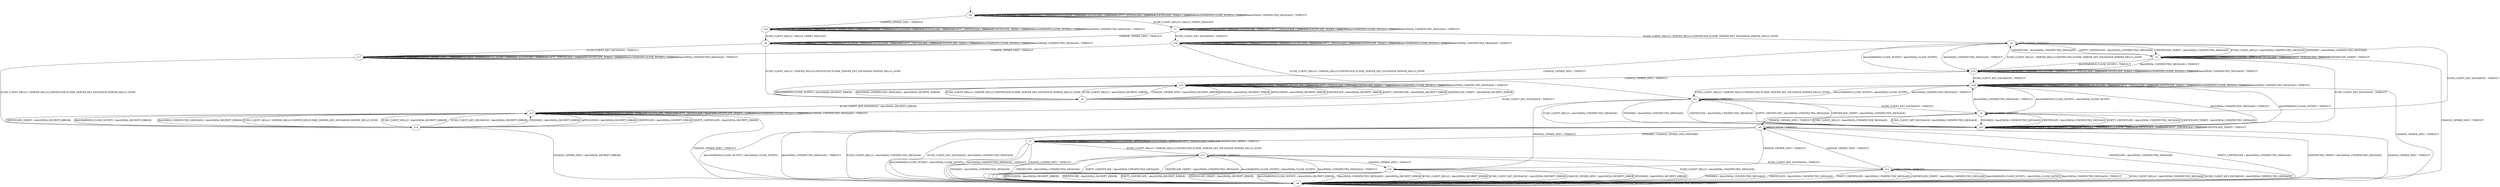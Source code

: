 digraph h6 {
s0 [label="s0"];
s1 [label="s1"];
s22 [label="s22"];
s2 [label="s2"];
s8 [label="s8"];
s19 [label="s19"];
s3 [label="s3"];
s4 [label="s4"];
s5 [label="s5"];
s15 [label="s15"];
s17 [label="s17"];
s6 [label="s6"];
s9 [label="s9"];
s13 [label="s13"];
s16 [label="s16"];
s18 [label="s18"];
s20 [label="s20"];
s7 [label="s7"];
s10 [label="s10"];
s14 [label="s14"];
s21 [label="s21"];
s11 [label="s11"];
s12 [label="s12"];
s0 -> s1 [label="ECDH_CLIENT_HELLO / HELLO_VERIFY_REQUEST"];
s0 -> s0 [label="ECDH_CLIENT_KEY_EXCHANGE / TIMEOUT"];
s0 -> s22 [label="CHANGE_CIPHER_SPEC / TIMEOUT"];
s0 -> s0 [label="FINISHED / TIMEOUT"];
s0 -> s0 [label="APPLICATION / TIMEOUT"];
s0 -> s0 [label="CERTIFICATE / TIMEOUT"];
s0 -> s0 [label="EMPTY_CERTIFICATE / TIMEOUT"];
s0 -> s0 [label="CERTIFICATE_VERIFY / TIMEOUT"];
s0 -> s0 [label="Alert(WARNING,CLOSE_NOTIFY) / TIMEOUT"];
s0 -> s0 [label="Alert(FATAL,UNEXPECTED_MESSAGE) / TIMEOUT"];
s1 -> s2 [label="ECDH_CLIENT_HELLO / SERVER_HELLO,CERTIFICATE,ECDHE_SERVER_KEY_EXCHANGE,SERVER_HELLO_DONE"];
s1 -> s19 [label="ECDH_CLIENT_KEY_EXCHANGE / TIMEOUT"];
s1 -> s8 [label="CHANGE_CIPHER_SPEC / TIMEOUT"];
s1 -> s1 [label="FINISHED / TIMEOUT"];
s1 -> s1 [label="APPLICATION / TIMEOUT"];
s1 -> s1 [label="CERTIFICATE / TIMEOUT"];
s1 -> s1 [label="EMPTY_CERTIFICATE / TIMEOUT"];
s1 -> s1 [label="CERTIFICATE_VERIFY / TIMEOUT"];
s1 -> s1 [label="Alert(WARNING,CLOSE_NOTIFY) / TIMEOUT"];
s1 -> s1 [label="Alert(FATAL,UNEXPECTED_MESSAGE) / TIMEOUT"];
s22 -> s8 [label="ECDH_CLIENT_HELLO / HELLO_VERIFY_REQUEST"];
s22 -> s22 [label="ECDH_CLIENT_KEY_EXCHANGE / TIMEOUT"];
s22 -> s22 [label="CHANGE_CIPHER_SPEC / TIMEOUT"];
s22 -> s22 [label="FINISHED / TIMEOUT"];
s22 -> s22 [label="APPLICATION / TIMEOUT"];
s22 -> s22 [label="CERTIFICATE / TIMEOUT"];
s22 -> s22 [label="EMPTY_CERTIFICATE / TIMEOUT"];
s22 -> s22 [label="CERTIFICATE_VERIFY / TIMEOUT"];
s22 -> s22 [label="Alert(WARNING,CLOSE_NOTIFY) / TIMEOUT"];
s22 -> s22 [label="Alert(FATAL,UNEXPECTED_MESSAGE) / TIMEOUT"];
s2 -> s3 [label="ECDH_CLIENT_HELLO / Alert(FATAL,UNEXPECTED_MESSAGE)"];
s2 -> s4 [label="ECDH_CLIENT_KEY_EXCHANGE / TIMEOUT"];
s2 -> s5 [label="CHANGE_CIPHER_SPEC / TIMEOUT"];
s2 -> s3 [label="FINISHED / Alert(FATAL,UNEXPECTED_MESSAGE)"];
s2 -> s2 [label="APPLICATION / TIMEOUT"];
s2 -> s3 [label="CERTIFICATE / Alert(FATAL,UNEXPECTED_MESSAGE)"];
s2 -> s3 [label="EMPTY_CERTIFICATE / Alert(FATAL,UNEXPECTED_MESSAGE)"];
s2 -> s3 [label="CERTIFICATE_VERIFY / Alert(FATAL,UNEXPECTED_MESSAGE)"];
s2 -> s15 [label="Alert(WARNING,CLOSE_NOTIFY) / Alert(FATAL,CLOSE_NOTIFY)"];
s2 -> s15 [label="Alert(FATAL,UNEXPECTED_MESSAGE) / TIMEOUT"];
s8 -> s5 [label="ECDH_CLIENT_HELLO / SERVER_HELLO,CERTIFICATE,ECDHE_SERVER_KEY_EXCHANGE,SERVER_HELLO_DONE"];
s8 -> s17 [label="ECDH_CLIENT_KEY_EXCHANGE / TIMEOUT"];
s8 -> s8 [label="CHANGE_CIPHER_SPEC / TIMEOUT"];
s8 -> s8 [label="FINISHED / TIMEOUT"];
s8 -> s8 [label="APPLICATION / TIMEOUT"];
s8 -> s8 [label="CERTIFICATE / TIMEOUT"];
s8 -> s8 [label="EMPTY_CERTIFICATE / TIMEOUT"];
s8 -> s8 [label="CERTIFICATE_VERIFY / TIMEOUT"];
s8 -> s8 [label="Alert(WARNING,CLOSE_NOTIFY) / TIMEOUT"];
s8 -> s8 [label="Alert(FATAL,UNEXPECTED_MESSAGE) / TIMEOUT"];
s19 -> s21 [label="ECDH_CLIENT_HELLO / SERVER_HELLO,CERTIFICATE,ECDHE_SERVER_KEY_EXCHANGE,SERVER_HELLO_DONE"];
s19 -> s19 [label="ECDH_CLIENT_KEY_EXCHANGE / TIMEOUT"];
s19 -> s17 [label="CHANGE_CIPHER_SPEC / TIMEOUT"];
s19 -> s19 [label="FINISHED / TIMEOUT"];
s19 -> s19 [label="APPLICATION / TIMEOUT"];
s19 -> s19 [label="CERTIFICATE / TIMEOUT"];
s19 -> s19 [label="EMPTY_CERTIFICATE / TIMEOUT"];
s19 -> s19 [label="CERTIFICATE_VERIFY / TIMEOUT"];
s19 -> s19 [label="Alert(WARNING,CLOSE_NOTIFY) / TIMEOUT"];
s19 -> s19 [label="Alert(FATAL,UNEXPECTED_MESSAGE) / TIMEOUT"];
s3 -> s3 [label="ECDH_CLIENT_HELLO / TIMEOUT"];
s3 -> s20 [label="ECDH_CLIENT_KEY_EXCHANGE / TIMEOUT"];
s3 -> s9 [label="CHANGE_CIPHER_SPEC / TIMEOUT"];
s3 -> s3 [label="FINISHED / TIMEOUT"];
s3 -> s3 [label="APPLICATION / TIMEOUT"];
s3 -> s3 [label="CERTIFICATE / TIMEOUT"];
s3 -> s3 [label="EMPTY_CERTIFICATE / TIMEOUT"];
s3 -> s3 [label="CERTIFICATE_VERIFY / TIMEOUT"];
s3 -> s15 [label="Alert(WARNING,CLOSE_NOTIFY) / TIMEOUT"];
s3 -> s15 [label="Alert(FATAL,UNEXPECTED_MESSAGE) / TIMEOUT"];
s4 -> s20 [label="ECDH_CLIENT_HELLO / Alert(FATAL,UNEXPECTED_MESSAGE)"];
s4 -> s20 [label="ECDH_CLIENT_KEY_EXCHANGE / Alert(FATAL,UNEXPECTED_MESSAGE)"];
s4 -> s6 [label="CHANGE_CIPHER_SPEC / TIMEOUT"];
s4 -> s20 [label="FINISHED / Alert(FATAL,UNEXPECTED_MESSAGE)"];
s4 -> s4 [label="APPLICATION / TIMEOUT"];
s4 -> s20 [label="CERTIFICATE / Alert(FATAL,UNEXPECTED_MESSAGE)"];
s4 -> s20 [label="EMPTY_CERTIFICATE / Alert(FATAL,UNEXPECTED_MESSAGE)"];
s4 -> s20 [label="CERTIFICATE_VERIFY / Alert(FATAL,UNEXPECTED_MESSAGE)"];
s4 -> s18 [label="Alert(WARNING,CLOSE_NOTIFY) / Alert(FATAL,CLOSE_NOTIFY)"];
s4 -> s18 [label="Alert(FATAL,UNEXPECTED_MESSAGE) / TIMEOUT"];
s5 -> s16 [label="ECDH_CLIENT_HELLO / Alert(FATAL,DECRYPT_ERROR)"];
s5 -> s13 [label="ECDH_CLIENT_KEY_EXCHANGE / Alert(FATAL,DECRYPT_ERROR)"];
s5 -> s16 [label="CHANGE_CIPHER_SPEC / Alert(FATAL,DECRYPT_ERROR)"];
s5 -> s16 [label="FINISHED / Alert(FATAL,DECRYPT_ERROR)"];
s5 -> s16 [label="APPLICATION / Alert(FATAL,DECRYPT_ERROR)"];
s5 -> s16 [label="CERTIFICATE / Alert(FATAL,DECRYPT_ERROR)"];
s5 -> s16 [label="EMPTY_CERTIFICATE / Alert(FATAL,DECRYPT_ERROR)"];
s5 -> s16 [label="CERTIFICATE_VERIFY / Alert(FATAL,DECRYPT_ERROR)"];
s5 -> s16 [label="Alert(WARNING,CLOSE_NOTIFY) / Alert(FATAL,DECRYPT_ERROR)"];
s5 -> s16 [label="Alert(FATAL,UNEXPECTED_MESSAGE) / Alert(FATAL,DECRYPT_ERROR)"];
s15 -> s2 [label="ECDH_CLIENT_HELLO / SERVER_HELLO,CERTIFICATE,ECDHE_SERVER_KEY_EXCHANGE,SERVER_HELLO_DONE"];
s15 -> s18 [label="ECDH_CLIENT_KEY_EXCHANGE / TIMEOUT"];
s15 -> s16 [label="CHANGE_CIPHER_SPEC / TIMEOUT"];
s15 -> s15 [label="FINISHED / TIMEOUT"];
s15 -> s15 [label="APPLICATION / TIMEOUT"];
s15 -> s15 [label="CERTIFICATE / TIMEOUT"];
s15 -> s15 [label="EMPTY_CERTIFICATE / TIMEOUT"];
s15 -> s15 [label="CERTIFICATE_VERIFY / TIMEOUT"];
s15 -> s15 [label="Alert(WARNING,CLOSE_NOTIFY) / TIMEOUT"];
s15 -> s15 [label="Alert(FATAL,UNEXPECTED_MESSAGE) / TIMEOUT"];
s17 -> s14 [label="ECDH_CLIENT_HELLO / SERVER_HELLO,CERTIFICATE,ECDHE_SERVER_KEY_EXCHANGE,SERVER_HELLO_DONE"];
s17 -> s17 [label="ECDH_CLIENT_KEY_EXCHANGE / TIMEOUT"];
s17 -> s17 [label="CHANGE_CIPHER_SPEC / TIMEOUT"];
s17 -> s17 [label="FINISHED / TIMEOUT"];
s17 -> s17 [label="APPLICATION / TIMEOUT"];
s17 -> s17 [label="CERTIFICATE / TIMEOUT"];
s17 -> s17 [label="EMPTY_CERTIFICATE / TIMEOUT"];
s17 -> s17 [label="CERTIFICATE_VERIFY / TIMEOUT"];
s17 -> s17 [label="Alert(WARNING,CLOSE_NOTIFY) / TIMEOUT"];
s17 -> s17 [label="Alert(FATAL,UNEXPECTED_MESSAGE) / TIMEOUT"];
s6 -> s9 [label="ECDH_CLIENT_HELLO / Alert(FATAL,UNEXPECTED_MESSAGE)"];
s6 -> s9 [label="ECDH_CLIENT_KEY_EXCHANGE / Alert(FATAL,UNEXPECTED_MESSAGE)"];
s6 -> s10 [label="CHANGE_CIPHER_SPEC / TIMEOUT"];
s6 -> s7 [label="FINISHED / CHANGE_CIPHER_SPEC,FINISHED"];
s6 -> s6 [label="APPLICATION / TIMEOUT"];
s6 -> s9 [label="CERTIFICATE / Alert(FATAL,UNEXPECTED_MESSAGE)"];
s6 -> s9 [label="EMPTY_CERTIFICATE / Alert(FATAL,UNEXPECTED_MESSAGE)"];
s6 -> s9 [label="CERTIFICATE_VERIFY / Alert(FATAL,UNEXPECTED_MESSAGE)"];
s6 -> s9 [label="Alert(WARNING,CLOSE_NOTIFY) / Alert(FATAL,CLOSE_NOTIFY)"];
s6 -> s9 [label="Alert(FATAL,UNEXPECTED_MESSAGE) / TIMEOUT"];
s9 -> s9 [label="ECDH_CLIENT_HELLO / TIMEOUT"];
s9 -> s9 [label="ECDH_CLIENT_KEY_EXCHANGE / TIMEOUT"];
s9 -> s9 [label="CHANGE_CIPHER_SPEC / TIMEOUT"];
s9 -> s9 [label="FINISHED / TIMEOUT"];
s9 -> s9 [label="APPLICATION / TIMEOUT"];
s9 -> s9 [label="CERTIFICATE / TIMEOUT"];
s9 -> s9 [label="EMPTY_CERTIFICATE / TIMEOUT"];
s9 -> s9 [label="CERTIFICATE_VERIFY / TIMEOUT"];
s9 -> s9 [label="Alert(WARNING,CLOSE_NOTIFY) / TIMEOUT"];
s9 -> s9 [label="Alert(FATAL,UNEXPECTED_MESSAGE) / TIMEOUT"];
s13 -> s14 [label="ECDH_CLIENT_HELLO / SERVER_HELLO,CERTIFICATE,ECDHE_SERVER_KEY_EXCHANGE,SERVER_HELLO_DONE"];
s13 -> s13 [label="ECDH_CLIENT_KEY_EXCHANGE / TIMEOUT"];
s13 -> s9 [label="CHANGE_CIPHER_SPEC / TIMEOUT"];
s13 -> s13 [label="FINISHED / TIMEOUT"];
s13 -> s13 [label="APPLICATION / TIMEOUT"];
s13 -> s13 [label="CERTIFICATE / TIMEOUT"];
s13 -> s13 [label="EMPTY_CERTIFICATE / TIMEOUT"];
s13 -> s13 [label="CERTIFICATE_VERIFY / TIMEOUT"];
s13 -> s13 [label="Alert(WARNING,CLOSE_NOTIFY) / TIMEOUT"];
s13 -> s13 [label="Alert(FATAL,UNEXPECTED_MESSAGE) / TIMEOUT"];
s16 -> s5 [label="ECDH_CLIENT_HELLO / SERVER_HELLO,CERTIFICATE,ECDHE_SERVER_KEY_EXCHANGE,SERVER_HELLO_DONE"];
s16 -> s13 [label="ECDH_CLIENT_KEY_EXCHANGE / TIMEOUT"];
s16 -> s16 [label="CHANGE_CIPHER_SPEC / TIMEOUT"];
s16 -> s16 [label="FINISHED / TIMEOUT"];
s16 -> s16 [label="APPLICATION / TIMEOUT"];
s16 -> s16 [label="CERTIFICATE / TIMEOUT"];
s16 -> s16 [label="EMPTY_CERTIFICATE / TIMEOUT"];
s16 -> s16 [label="CERTIFICATE_VERIFY / TIMEOUT"];
s16 -> s16 [label="Alert(WARNING,CLOSE_NOTIFY) / TIMEOUT"];
s16 -> s16 [label="Alert(FATAL,UNEXPECTED_MESSAGE) / TIMEOUT"];
s18 -> s21 [label="ECDH_CLIENT_HELLO / SERVER_HELLO,CERTIFICATE,ECDHE_SERVER_KEY_EXCHANGE,SERVER_HELLO_DONE"];
s18 -> s18 [label="ECDH_CLIENT_KEY_EXCHANGE / TIMEOUT"];
s18 -> s9 [label="CHANGE_CIPHER_SPEC / TIMEOUT"];
s18 -> s18 [label="FINISHED / TIMEOUT"];
s18 -> s18 [label="APPLICATION / TIMEOUT"];
s18 -> s18 [label="CERTIFICATE / TIMEOUT"];
s18 -> s18 [label="EMPTY_CERTIFICATE / TIMEOUT"];
s18 -> s18 [label="CERTIFICATE_VERIFY / TIMEOUT"];
s18 -> s18 [label="Alert(WARNING,CLOSE_NOTIFY) / TIMEOUT"];
s18 -> s18 [label="Alert(FATAL,UNEXPECTED_MESSAGE) / TIMEOUT"];
s20 -> s20 [label="ECDH_CLIENT_HELLO / TIMEOUT"];
s20 -> s20 [label="ECDH_CLIENT_KEY_EXCHANGE / TIMEOUT"];
s20 -> s9 [label="CHANGE_CIPHER_SPEC / TIMEOUT"];
s20 -> s20 [label="FINISHED / TIMEOUT"];
s20 -> s20 [label="APPLICATION / TIMEOUT"];
s20 -> s20 [label="CERTIFICATE / TIMEOUT"];
s20 -> s20 [label="EMPTY_CERTIFICATE / TIMEOUT"];
s20 -> s20 [label="CERTIFICATE_VERIFY / TIMEOUT"];
s20 -> s18 [label="Alert(WARNING,CLOSE_NOTIFY) / TIMEOUT"];
s20 -> s18 [label="Alert(FATAL,UNEXPECTED_MESSAGE) / TIMEOUT"];
s7 -> s11 [label="ECDH_CLIENT_HELLO / SERVER_HELLO,CERTIFICATE,ECDHE_SERVER_KEY_EXCHANGE,SERVER_HELLO_DONE"];
s7 -> s7 [label="ECDH_CLIENT_KEY_EXCHANGE / TIMEOUT"];
s7 -> s9 [label="CHANGE_CIPHER_SPEC / TIMEOUT"];
s7 -> s7 [label="FINISHED / TIMEOUT"];
s7 -> s7 [label="APPLICATION / APPLICATION"];
s7 -> s7 [label="CERTIFICATE / TIMEOUT"];
s7 -> s7 [label="EMPTY_CERTIFICATE / TIMEOUT"];
s7 -> s7 [label="CERTIFICATE_VERIFY / TIMEOUT"];
s7 -> s9 [label="Alert(WARNING,CLOSE_NOTIFY) / Alert(FATAL,CLOSE_NOTIFY)"];
s7 -> s9 [label="Alert(FATAL,UNEXPECTED_MESSAGE) / TIMEOUT"];
s10 -> s9 [label="ECDH_CLIENT_HELLO / Alert(FATAL,DECRYPT_ERROR)"];
s10 -> s9 [label="ECDH_CLIENT_KEY_EXCHANGE / Alert(FATAL,DECRYPT_ERROR)"];
s10 -> s9 [label="CHANGE_CIPHER_SPEC / Alert(FATAL,DECRYPT_ERROR)"];
s10 -> s9 [label="FINISHED / Alert(FATAL,DECRYPT_ERROR)"];
s10 -> s9 [label="APPLICATION / Alert(FATAL,DECRYPT_ERROR)"];
s10 -> s9 [label="CERTIFICATE / Alert(FATAL,DECRYPT_ERROR)"];
s10 -> s9 [label="EMPTY_CERTIFICATE / Alert(FATAL,DECRYPT_ERROR)"];
s10 -> s9 [label="CERTIFICATE_VERIFY / Alert(FATAL,DECRYPT_ERROR)"];
s10 -> s9 [label="Alert(WARNING,CLOSE_NOTIFY) / Alert(FATAL,DECRYPT_ERROR)"];
s10 -> s9 [label="Alert(FATAL,UNEXPECTED_MESSAGE) / Alert(FATAL,DECRYPT_ERROR)"];
s14 -> s13 [label="ECDH_CLIENT_HELLO / Alert(FATAL,DECRYPT_ERROR)"];
s14 -> s13 [label="ECDH_CLIENT_KEY_EXCHANGE / Alert(FATAL,DECRYPT_ERROR)"];
s14 -> s9 [label="CHANGE_CIPHER_SPEC / Alert(FATAL,DECRYPT_ERROR)"];
s14 -> s13 [label="FINISHED / Alert(FATAL,DECRYPT_ERROR)"];
s14 -> s13 [label="APPLICATION / Alert(FATAL,DECRYPT_ERROR)"];
s14 -> s13 [label="CERTIFICATE / Alert(FATAL,DECRYPT_ERROR)"];
s14 -> s13 [label="EMPTY_CERTIFICATE / Alert(FATAL,DECRYPT_ERROR)"];
s14 -> s13 [label="CERTIFICATE_VERIFY / Alert(FATAL,DECRYPT_ERROR)"];
s14 -> s13 [label="Alert(WARNING,CLOSE_NOTIFY) / Alert(FATAL,DECRYPT_ERROR)"];
s14 -> s13 [label="Alert(FATAL,UNEXPECTED_MESSAGE) / Alert(FATAL,DECRYPT_ERROR)"];
s21 -> s20 [label="ECDH_CLIENT_HELLO / Alert(FATAL,UNEXPECTED_MESSAGE)"];
s21 -> s4 [label="ECDH_CLIENT_KEY_EXCHANGE / TIMEOUT"];
s21 -> s10 [label="CHANGE_CIPHER_SPEC / TIMEOUT"];
s21 -> s20 [label="FINISHED / Alert(FATAL,UNEXPECTED_MESSAGE)"];
s21 -> s21 [label="APPLICATION / TIMEOUT"];
s21 -> s20 [label="CERTIFICATE / Alert(FATAL,UNEXPECTED_MESSAGE)"];
s21 -> s20 [label="EMPTY_CERTIFICATE / Alert(FATAL,UNEXPECTED_MESSAGE)"];
s21 -> s20 [label="CERTIFICATE_VERIFY / Alert(FATAL,UNEXPECTED_MESSAGE)"];
s21 -> s18 [label="Alert(WARNING,CLOSE_NOTIFY) / Alert(FATAL,CLOSE_NOTIFY)"];
s21 -> s18 [label="Alert(FATAL,UNEXPECTED_MESSAGE) / TIMEOUT"];
s11 -> s9 [label="ECDH_CLIENT_HELLO / Alert(FATAL,UNEXPECTED_MESSAGE)"];
s11 -> s12 [label="ECDH_CLIENT_KEY_EXCHANGE / TIMEOUT"];
s11 -> s10 [label="CHANGE_CIPHER_SPEC / TIMEOUT"];
s11 -> s9 [label="FINISHED / Alert(FATAL,UNEXPECTED_MESSAGE)"];
s11 -> s11 [label="APPLICATION / TIMEOUT"];
s11 -> s9 [label="CERTIFICATE / Alert(FATAL,UNEXPECTED_MESSAGE)"];
s11 -> s9 [label="EMPTY_CERTIFICATE / Alert(FATAL,UNEXPECTED_MESSAGE)"];
s11 -> s9 [label="CERTIFICATE_VERIFY / Alert(FATAL,UNEXPECTED_MESSAGE)"];
s11 -> s9 [label="Alert(WARNING,CLOSE_NOTIFY) / Alert(FATAL,CLOSE_NOTIFY)"];
s11 -> s9 [label="Alert(FATAL,UNEXPECTED_MESSAGE) / TIMEOUT"];
s12 -> s9 [label="ECDH_CLIENT_HELLO / Alert(FATAL,UNEXPECTED_MESSAGE)"];
s12 -> s9 [label="ECDH_CLIENT_KEY_EXCHANGE / Alert(FATAL,UNEXPECTED_MESSAGE)"];
s12 -> s6 [label="CHANGE_CIPHER_SPEC / TIMEOUT"];
s12 -> s9 [label="FINISHED / Alert(FATAL,UNEXPECTED_MESSAGE)"];
s12 -> s12 [label="APPLICATION / TIMEOUT"];
s12 -> s9 [label="CERTIFICATE / Alert(FATAL,UNEXPECTED_MESSAGE)"];
s12 -> s9 [label="EMPTY_CERTIFICATE / Alert(FATAL,UNEXPECTED_MESSAGE)"];
s12 -> s9 [label="CERTIFICATE_VERIFY / Alert(FATAL,UNEXPECTED_MESSAGE)"];
s12 -> s9 [label="Alert(WARNING,CLOSE_NOTIFY) / Alert(FATAL,CLOSE_NOTIFY)"];
s12 -> s9 [label="Alert(FATAL,UNEXPECTED_MESSAGE) / TIMEOUT"];
__start0 [shape=none, label=""];
__start0 -> s0 [label=""];
}
